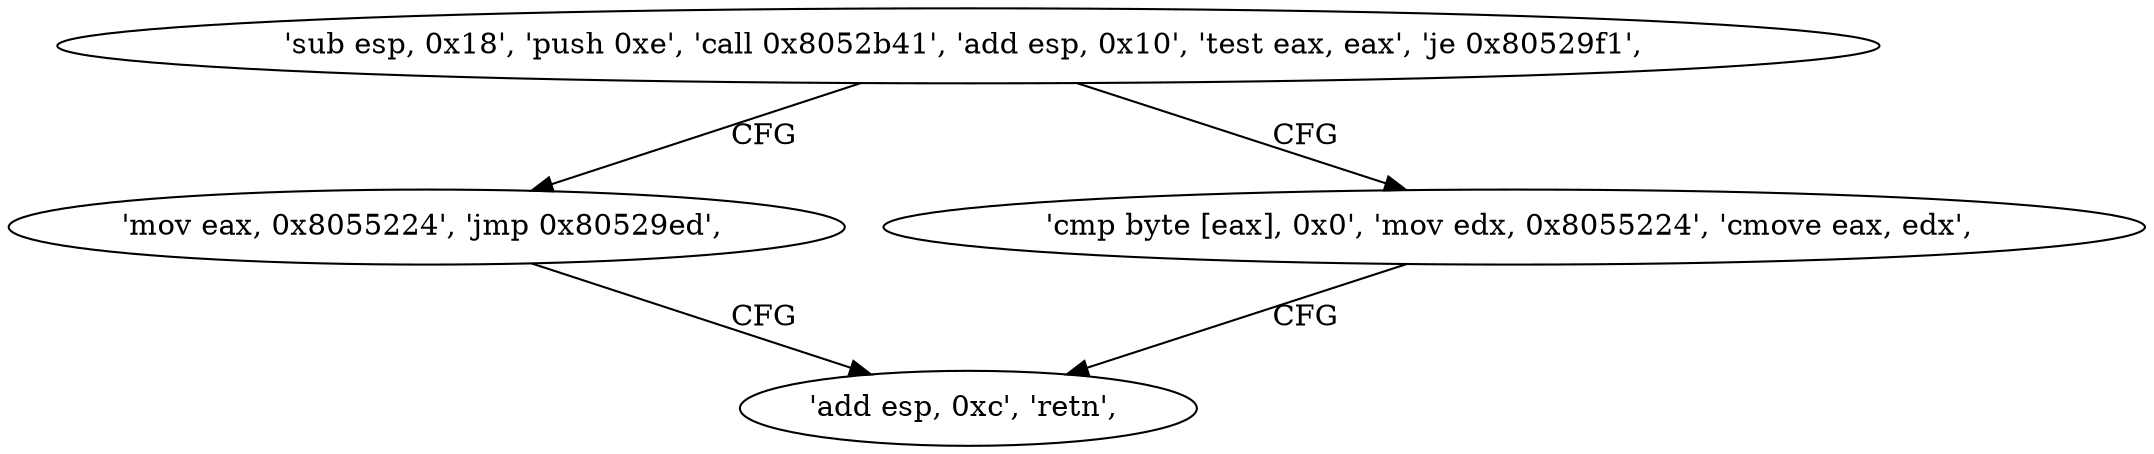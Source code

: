 digraph "func" {
"134556113" [label = "'sub esp, 0x18', 'push 0xe', 'call 0x8052b41', 'add esp, 0x10', 'test eax, eax', 'je 0x80529f1', " ]
"134556145" [label = "'mov eax, 0x8055224', 'jmp 0x80529ed', " ]
"134556130" [label = "'cmp byte [eax], 0x0', 'mov edx, 0x8055224', 'cmove eax, edx', " ]
"134556141" [label = "'add esp, 0xc', 'retn', " ]
"134556113" -> "134556145" [ label = "CFG" ]
"134556113" -> "134556130" [ label = "CFG" ]
"134556145" -> "134556141" [ label = "CFG" ]
"134556130" -> "134556141" [ label = "CFG" ]
}
